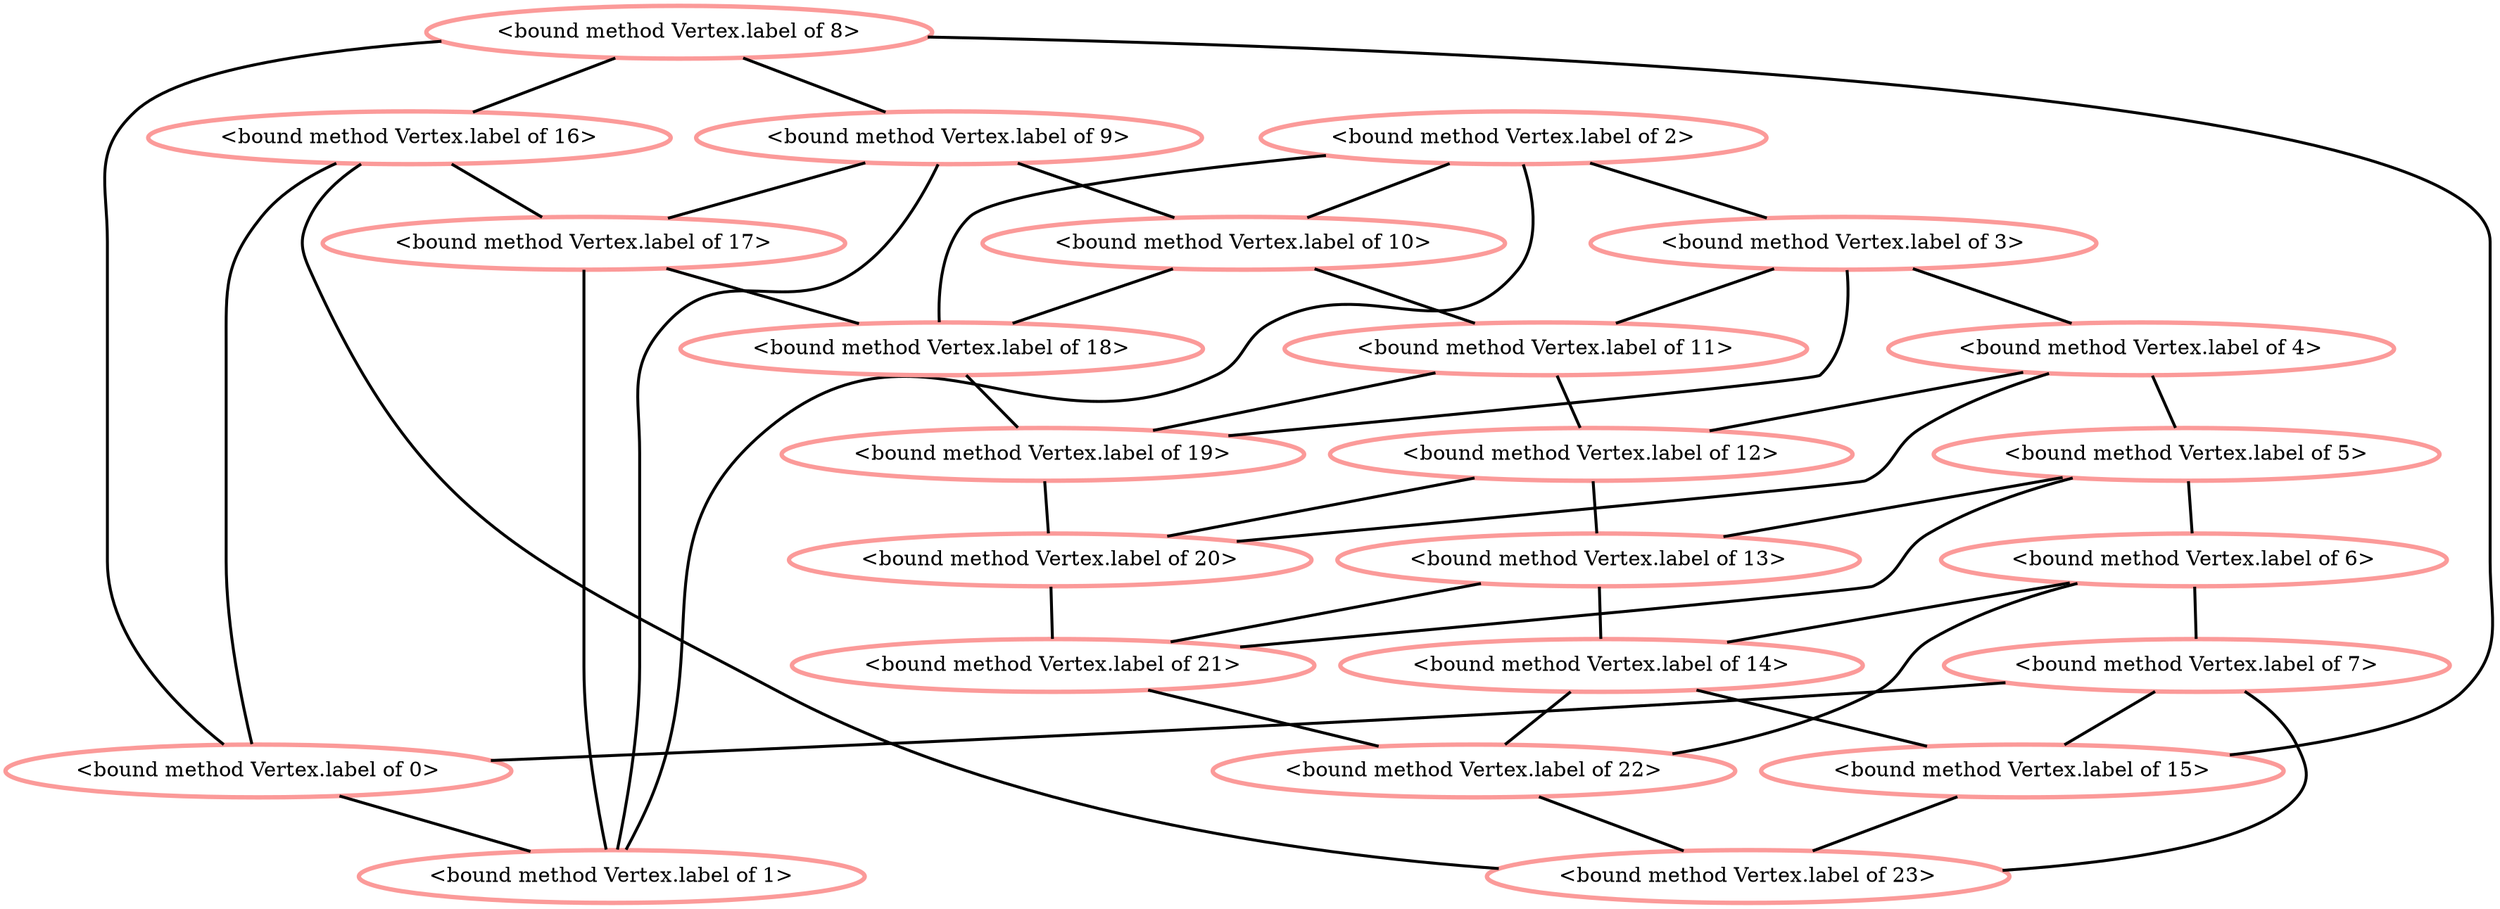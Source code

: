 Graph G {
    0 [penwidth=3,label="<bound method Vertex.label of 0>",color=5, colorscheme=paired12]
    1 [penwidth=3,label="<bound method Vertex.label of 1>",color=5, colorscheme=paired12]
    2 [penwidth=3,label="<bound method Vertex.label of 2>",color=5, colorscheme=paired12]
    3 [penwidth=3,label="<bound method Vertex.label of 3>",color=5, colorscheme=paired12]
    4 [penwidth=3,label="<bound method Vertex.label of 4>",color=5, colorscheme=paired12]
    5 [penwidth=3,label="<bound method Vertex.label of 5>",color=5, colorscheme=paired12]
    6 [penwidth=3,label="<bound method Vertex.label of 6>",color=5, colorscheme=paired12]
    7 [penwidth=3,label="<bound method Vertex.label of 7>",color=5, colorscheme=paired12]
    8 [penwidth=3,label="<bound method Vertex.label of 8>",color=5, colorscheme=paired12]
    9 [penwidth=3,label="<bound method Vertex.label of 9>",color=5, colorscheme=paired12]
    10 [penwidth=3,label="<bound method Vertex.label of 10>",color=5, colorscheme=paired12]
    11 [penwidth=3,label="<bound method Vertex.label of 11>",color=5, colorscheme=paired12]
    12 [penwidth=3,label="<bound method Vertex.label of 12>",color=5, colorscheme=paired12]
    13 [penwidth=3,label="<bound method Vertex.label of 13>",color=5, colorscheme=paired12]
    14 [penwidth=3,label="<bound method Vertex.label of 14>",color=5, colorscheme=paired12]
    15 [penwidth=3,label="<bound method Vertex.label of 15>",color=5, colorscheme=paired12]
    16 [penwidth=3,label="<bound method Vertex.label of 16>",color=5, colorscheme=paired12]
    17 [penwidth=3,label="<bound method Vertex.label of 17>",color=5, colorscheme=paired12]
    18 [penwidth=3,label="<bound method Vertex.label of 18>",color=5, colorscheme=paired12]
    19 [penwidth=3,label="<bound method Vertex.label of 19>",color=5, colorscheme=paired12]
    20 [penwidth=3,label="<bound method Vertex.label of 20>",color=5, colorscheme=paired12]
    21 [penwidth=3,label="<bound method Vertex.label of 21>",color=5, colorscheme=paired12]
    22 [penwidth=3,label="<bound method Vertex.label of 22>",color=5, colorscheme=paired12]
    23 [penwidth=3,label="<bound method Vertex.label of 23>",color=5, colorscheme=paired12]

    2--3 [penwidth=2]
    2--10 [penwidth=2]
    2--18 [penwidth=2]
    2--1 [penwidth=2]
    3--4 [penwidth=2]
    3--11 [penwidth=2]
    3--19 [penwidth=2]
    4--5 [penwidth=2]
    4--12 [penwidth=2]
    4--20 [penwidth=2]
    5--6 [penwidth=2]
    5--13 [penwidth=2]
    5--21 [penwidth=2]
    6--7 [penwidth=2]
    6--14 [penwidth=2]
    6--22 [penwidth=2]
    7--15 [penwidth=2]
    7--23 [penwidth=2]
    7--0 [penwidth=2]
    8--9 [penwidth=2]
    8--15 [penwidth=2]
    8--16 [penwidth=2]
    8--0 [penwidth=2]
    9--10 [penwidth=2]
    9--17 [penwidth=2]
    9--1 [penwidth=2]
    10--11 [penwidth=2]
    10--18 [penwidth=2]
    11--12 [penwidth=2]
    11--19 [penwidth=2]
    12--13 [penwidth=2]
    12--20 [penwidth=2]
    13--14 [penwidth=2]
    13--21 [penwidth=2]
    14--15 [penwidth=2]
    14--22 [penwidth=2]
    15--23 [penwidth=2]
    16--17 [penwidth=2]
    16--23 [penwidth=2]
    16--0 [penwidth=2]
    17--18 [penwidth=2]
    17--1 [penwidth=2]
    18--19 [penwidth=2]
    19--20 [penwidth=2]
    20--21 [penwidth=2]
    21--22 [penwidth=2]
    22--23 [penwidth=2]
    0--1 [penwidth=2]
}